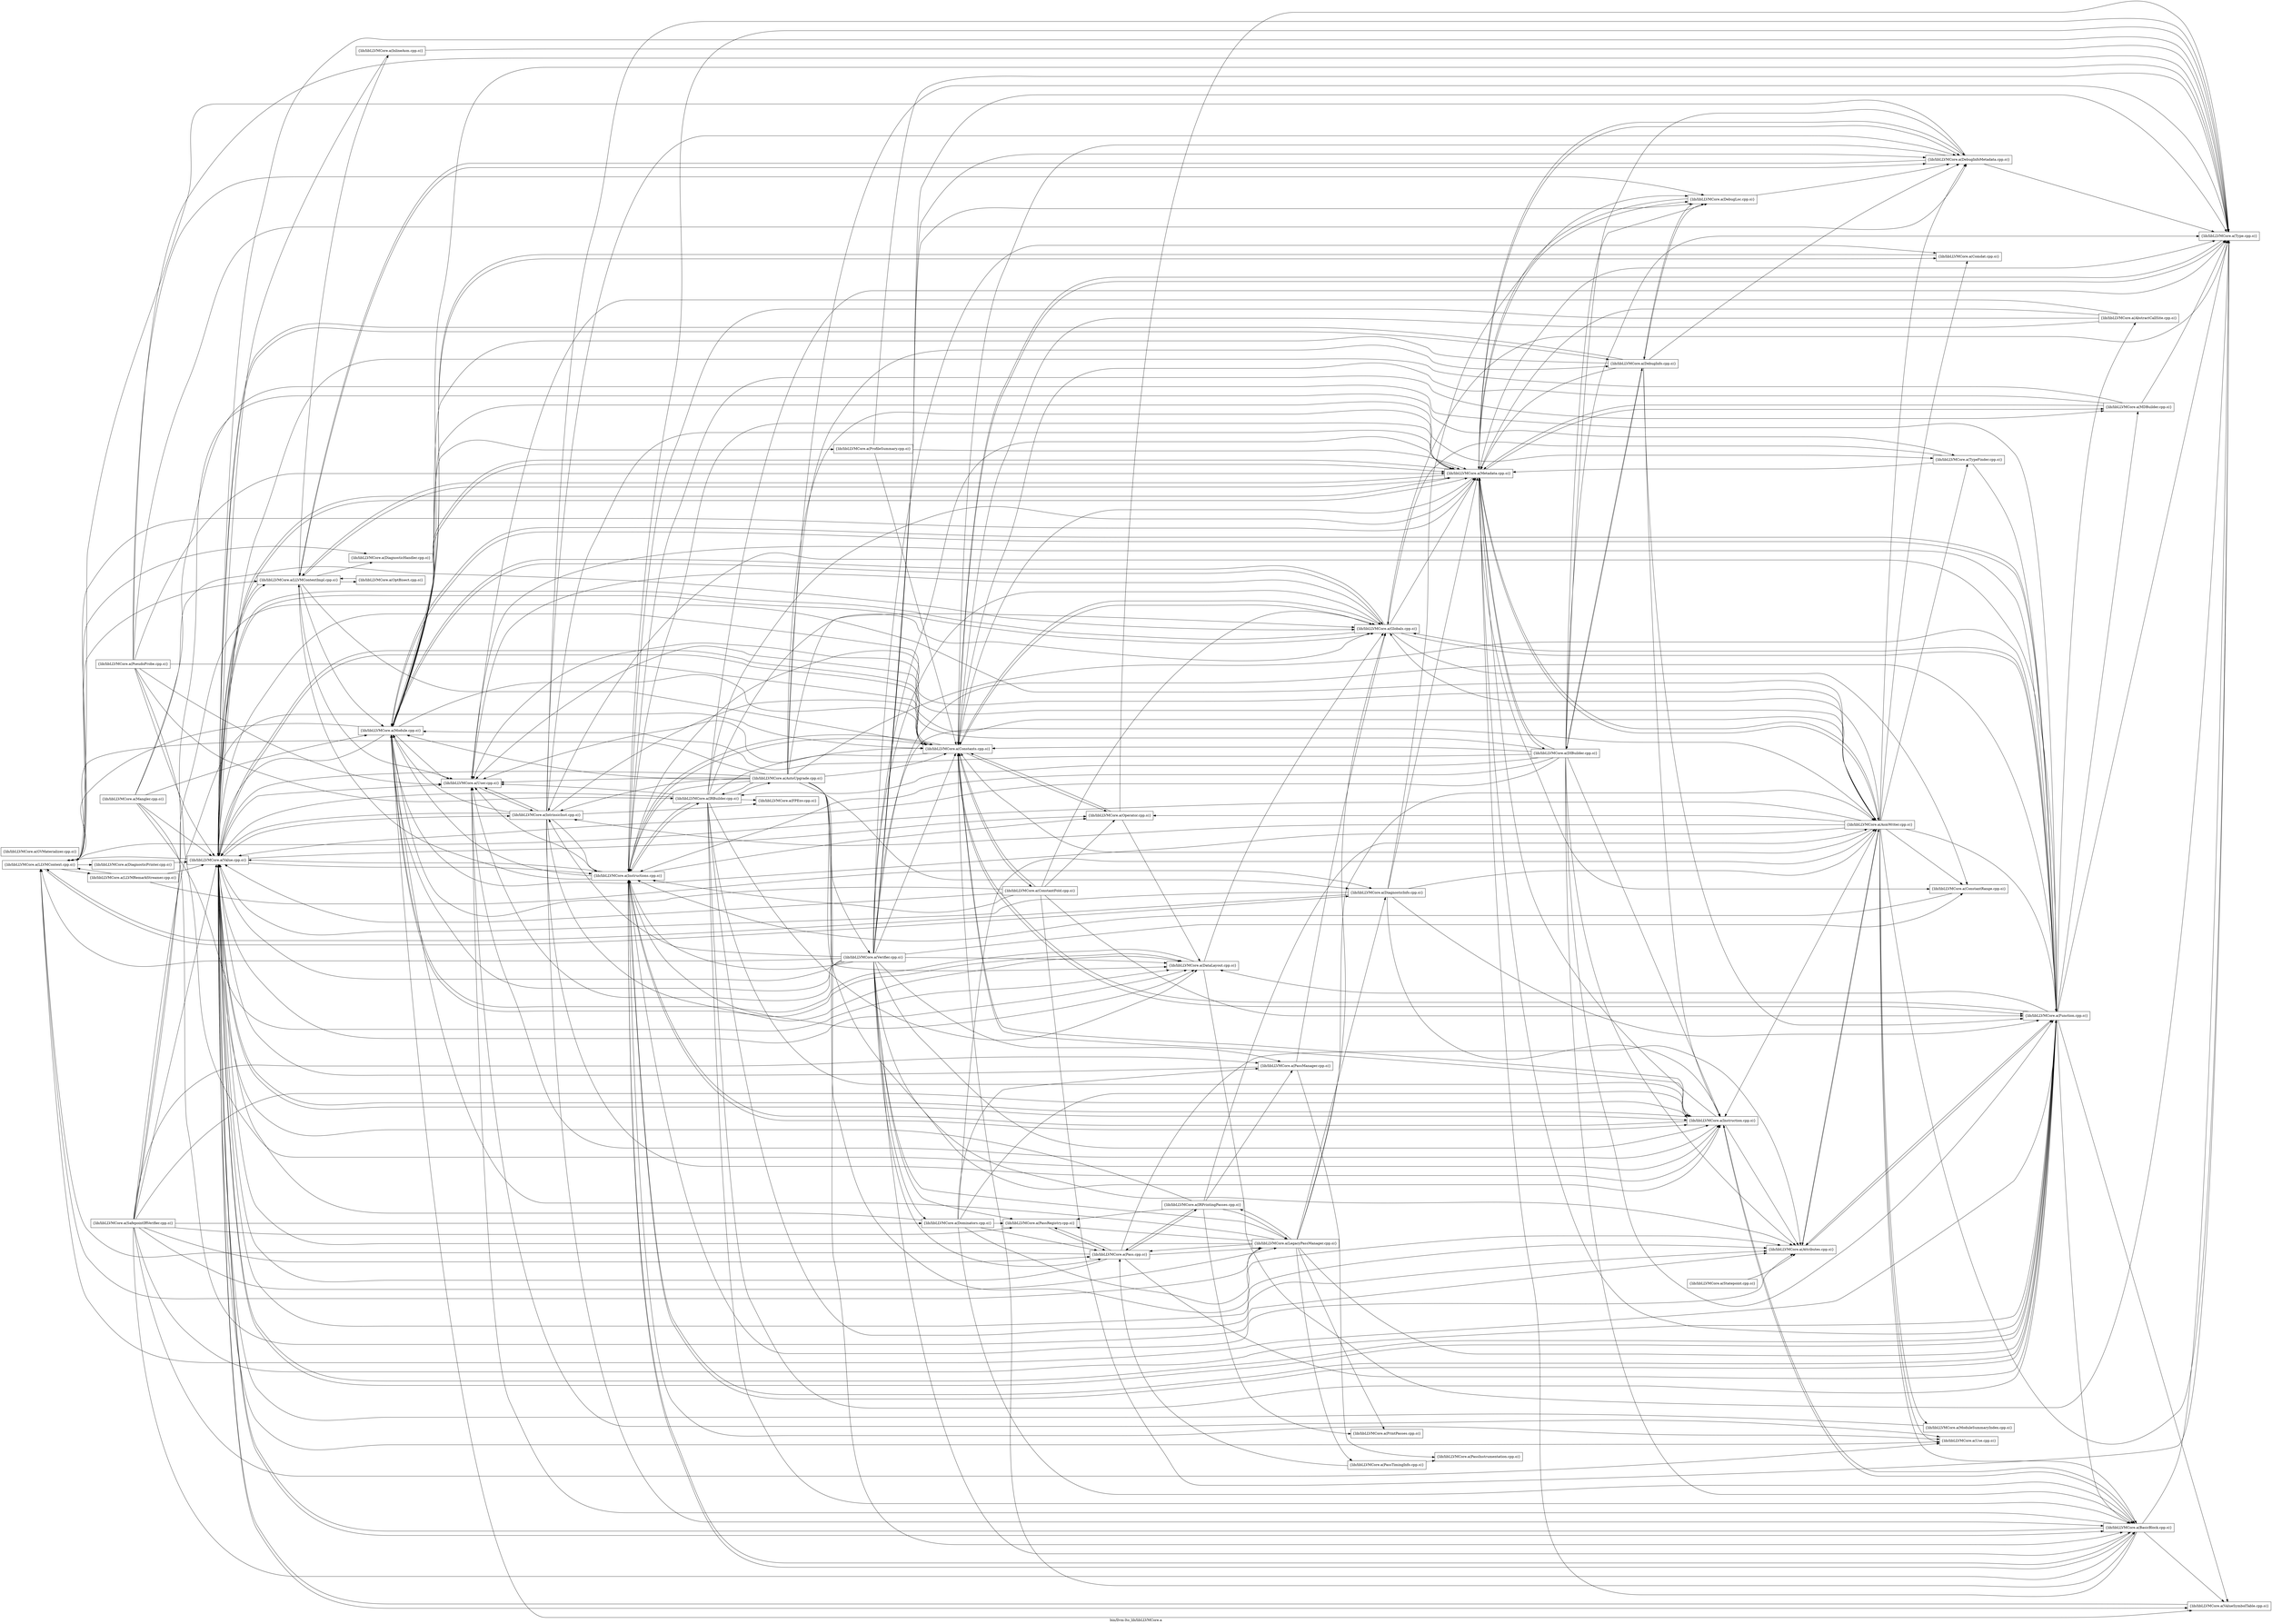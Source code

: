 digraph "bin/llvm-lto_lib/libLLVMCore.a" {
	label="bin/llvm-lto_lib/libLLVMCore.a";
	rankdir=LR;

	Node0x5570d98738b8 [shape=record,shape=box,group=0,label="{lib/libLLVMCore.a(DiagnosticHandler.cpp.o)}"];
	Node0x5570d9873fe8 [shape=record,shape=box,group=0,label="{lib/libLLVMCore.a(DiagnosticPrinter.cpp.o)}"];
	Node0x5570d9873fe8 -> Node0x5570d9880b08;
	Node0x5570d987a2a8 [shape=record,shape=box,group=0,label="{lib/libLLVMCore.a(LLVMContext.cpp.o)}"];
	Node0x5570d987a2a8 -> Node0x5570d98738b8;
	Node0x5570d987a2a8 -> Node0x5570d9873408;
	Node0x5570d987a2a8 -> Node0x5570d9873fe8;
	Node0x5570d987a2a8 -> Node0x5570d987bec8;
	Node0x5570d987a2a8 -> Node0x5570d987c6e8;
	Node0x5570d9875fc8 [shape=record,shape=box,group=0,label="{lib/libLLVMCore.a(Module.cpp.o)}"];
	Node0x5570d9875fc8 -> Node0x5570d987d4f8;
	Node0x5570d9875fc8 -> Node0x5570d987c5f8;
	Node0x5570d9875fc8 -> Node0x5570d987ff28;
	Node0x5570d9875fc8 -> Node0x5570d9874498;
	Node0x5570d9875fc8 -> Node0x5570d988ac98;
	Node0x5570d9875fc8 -> Node0x5570d987a2a8;
	Node0x5570d9875fc8 -> Node0x5570d98753e8;
	Node0x5570d9875fc8 -> Node0x5570d9888588;
	Node0x5570d9875fc8 -> Node0x5570d9888d58;
	Node0x5570d9875fc8 -> Node0x5570d9889118;
	Node0x5570d9875fc8 -> Node0x5570d988a068;
	Node0x5570d9875fc8 -> Node0x5570d9880b08;
	Node0x5570d9875fc8 -> Node0x5570d9880d38;
	Node0x5570d98818c8 [shape=record,shape=box,group=0,label="{lib/libLLVMCore.a(Verifier.cpp.o)}"];
	Node0x5570d98818c8 -> Node0x5570d987a2f8;
	Node0x5570d98818c8 -> Node0x5570d9879588;
	Node0x5570d98818c8 -> Node0x5570d987d7c8;
	Node0x5570d98818c8 -> Node0x5570d987d4f8;
	Node0x5570d98818c8 -> Node0x5570d987cd78;
	Node0x5570d98818c8 -> Node0x5570d987c5f8;
	Node0x5570d98818c8 -> Node0x5570d987ff28;
	Node0x5570d98818c8 -> Node0x5570d9871fb8;
	Node0x5570d98818c8 -> Node0x5570d9872c38;
	Node0x5570d98818c8 -> Node0x5570d9874bc8;
	Node0x5570d98818c8 -> Node0x5570d9874498;
	Node0x5570d98818c8 -> Node0x5570d988ac98;
	Node0x5570d98818c8 -> Node0x5570d9878a98;
	Node0x5570d98818c8 -> Node0x5570d98793a8;
	Node0x5570d98818c8 -> Node0x5570d987ae88;
	Node0x5570d98818c8 -> Node0x5570d987a2a8;
	Node0x5570d98818c8 -> Node0x5570d987b478;
	Node0x5570d98818c8 -> Node0x5570d98753e8;
	Node0x5570d98818c8 -> Node0x5570d9875fc8;
	Node0x5570d98818c8 -> Node0x5570d988c098;
	Node0x5570d98818c8 -> Node0x5570d988c7c8;
	Node0x5570d98818c8 -> Node0x5570d988ad88;
	Node0x5570d98818c8 -> Node0x5570d9888d58;
	Node0x5570d98818c8 -> Node0x5570d988a068;
	Node0x5570d98818c8 -> Node0x5570d9880b08;
	Node0x5570d987b478 [shape=record,shape=box,group=0,label="{lib/libLLVMCore.a(LegacyPassManager.cpp.o)}"];
	Node0x5570d987b478 -> Node0x5570d987a2f8;
	Node0x5570d987b478 -> Node0x5570d9873408;
	Node0x5570d987b478 -> Node0x5570d9874498;
	Node0x5570d987b478 -> Node0x5570d988ac98;
	Node0x5570d987b478 -> Node0x5570d9877cd8;
	Node0x5570d987b478 -> Node0x5570d987a2a8;
	Node0x5570d987b478 -> Node0x5570d9875fc8;
	Node0x5570d987b478 -> Node0x5570d988c098;
	Node0x5570d987b478 -> Node0x5570d988ad88;
	Node0x5570d987b478 -> Node0x5570d9887548;
	Node0x5570d987b478 -> Node0x5570d9887ea8;
	Node0x5570d987b478 -> Node0x5570d9880b08;
	Node0x5570d988c098 [shape=record,shape=box,group=0,label="{lib/libLLVMCore.a(Pass.cpp.o)}"];
	Node0x5570d988c098 -> Node0x5570d9879588;
	Node0x5570d988c098 -> Node0x5570d9874498;
	Node0x5570d988c098 -> Node0x5570d9877cd8;
	Node0x5570d988c098 -> Node0x5570d987a2a8;
	Node0x5570d988c098 -> Node0x5570d987b478;
	Node0x5570d988c098 -> Node0x5570d988ad88;
	Node0x5570d988c098 -> Node0x5570d9880b08;
	Node0x5570d9880b08 [shape=record,shape=box,group=0,label="{lib/libLLVMCore.a(Value.cpp.o)}"];
	Node0x5570d9880b08 -> Node0x5570d9879588;
	Node0x5570d9880b08 -> Node0x5570d987d7c8;
	Node0x5570d9880b08 -> Node0x5570d987c5f8;
	Node0x5570d9880b08 -> Node0x5570d987ff28;
	Node0x5570d9880b08 -> Node0x5570d9871338;
	Node0x5570d9880b08 -> Node0x5570d9874498;
	Node0x5570d9880b08 -> Node0x5570d988ac98;
	Node0x5570d9880b08 -> Node0x5570d9878a98;
	Node0x5570d9880b08 -> Node0x5570d98793a8;
	Node0x5570d9880b08 -> Node0x5570d987ae88;
	Node0x5570d9880b08 -> Node0x5570d987a2a8;
	Node0x5570d9880b08 -> Node0x5570d987bec8;
	Node0x5570d9880b08 -> Node0x5570d98753e8;
	Node0x5570d9880b08 -> Node0x5570d9873e58;
	Node0x5570d9880b08 -> Node0x5570d9888d58;
	Node0x5570d9880b08 -> Node0x5570d98898e8;
	Node0x5570d9880b08 -> Node0x5570d988a068;
	Node0x5570d9880b08 -> Node0x5570d9880d38;
	Node0x5570d9879588 [shape=record,shape=box,group=0,label="{lib/libLLVMCore.a(Attributes.cpp.o)}"];
	Node0x5570d9879588 -> Node0x5570d987a2f8;
	Node0x5570d9879588 -> Node0x5570d9874498;
	Node0x5570d987c5f8 [shape=record,shape=box,group=0,label="{lib/libLLVMCore.a(Constants.cpp.o)}"];
	Node0x5570d987c5f8 -> Node0x5570d987be28;
	Node0x5570d987c5f8 -> Node0x5570d9874498;
	Node0x5570d987c5f8 -> Node0x5570d988ac98;
	Node0x5570d987c5f8 -> Node0x5570d9878a98;
	Node0x5570d987c5f8 -> Node0x5570d98793a8;
	Node0x5570d987c5f8 -> Node0x5570d9873e58;
	Node0x5570d987c5f8 -> Node0x5570d9888d58;
	Node0x5570d987c5f8 -> Node0x5570d988a068;
	Node0x5570d987c5f8 -> Node0x5570d9880b08;
	Node0x5570d9872008 [shape=record,shape=box,group=0,label="{lib/libLLVMCore.a(Mangler.cpp.o)}"];
	Node0x5570d9872008 -> Node0x5570d9879588;
	Node0x5570d9872008 -> Node0x5570d987ff28;
	Node0x5570d9872008 -> Node0x5570d9874498;
	Node0x5570d9872008 -> Node0x5570d988ac98;
	Node0x5570d9872008 -> Node0x5570d9875fc8;
	Node0x5570d9872008 -> Node0x5570d9880b08;
	Node0x5570d98753e8 [shape=record,shape=box,group=0,label="{lib/libLLVMCore.a(Metadata.cpp.o)}"];
	Node0x5570d98753e8 -> Node0x5570d987a2f8;
	Node0x5570d98753e8 -> Node0x5570d987cd78;
	Node0x5570d98753e8 -> Node0x5570d987c5f8;
	Node0x5570d98753e8 -> Node0x5570d987b4c8;
	Node0x5570d98753e8 -> Node0x5570d9871fb8;
	Node0x5570d98753e8 -> Node0x5570d9872c38;
	Node0x5570d98753e8 -> Node0x5570d987a2a8;
	Node0x5570d98753e8 -> Node0x5570d987bec8;
	Node0x5570d98753e8 -> Node0x5570d98724b8;
	Node0x5570d98753e8 -> Node0x5570d9875fc8;
	Node0x5570d98753e8 -> Node0x5570d9888d58;
	Node0x5570d98753e8 -> Node0x5570d9880b08;
	Node0x5570d987ff28 [shape=record,shape=box,group=0,label="{lib/libLLVMCore.a(DataLayout.cpp.o)}"];
	Node0x5570d987ff28 -> Node0x5570d988ac98;
	Node0x5570d987ff28 -> Node0x5570d9875fc8;
	Node0x5570d987ff28 -> Node0x5570d9888d58;
	Node0x5570d9873408 [shape=record,shape=box,group=0,label="{lib/libLLVMCore.a(DiagnosticInfo.cpp.o)}"];
	Node0x5570d9873408 -> Node0x5570d987a2f8;
	Node0x5570d9873408 -> Node0x5570d9872c38;
	Node0x5570d9873408 -> Node0x5570d9874498;
	Node0x5570d9873408 -> Node0x5570d9878a98;
	Node0x5570d9873408 -> Node0x5570d987a2a8;
	Node0x5570d9873408 -> Node0x5570d98753e8;
	Node0x5570d9873408 -> Node0x5570d9880b08;
	Node0x5570d9874498 [shape=record,shape=box,group=0,label="{lib/libLLVMCore.a(Function.cpp.o)}"];
	Node0x5570d9874498 -> Node0x5570d9879588;
	Node0x5570d9874498 -> Node0x5570d987d7c8;
	Node0x5570d9874498 -> Node0x5570d987c5f8;
	Node0x5570d9874498 -> Node0x5570d987ff28;
	Node0x5570d9874498 -> Node0x5570d9875258;
	Node0x5570d9874498 -> Node0x5570d988ac98;
	Node0x5570d9874498 -> Node0x5570d98793a8;
	Node0x5570d9874498 -> Node0x5570d987ae88;
	Node0x5570d9874498 -> Node0x5570d987a2a8;
	Node0x5570d9874498 -> Node0x5570d98724b8;
	Node0x5570d9874498 -> Node0x5570d98753e8;
	Node0x5570d9874498 -> Node0x5570d9875fc8;
	Node0x5570d9874498 -> Node0x5570d9888d58;
	Node0x5570d9874498 -> Node0x5570d988a068;
	Node0x5570d9874498 -> Node0x5570d9880b08;
	Node0x5570d9874498 -> Node0x5570d9880d38;
	Node0x5570d988ac98 [shape=record,shape=box,group=0,label="{lib/libLLVMCore.a(Globals.cpp.o)}"];
	Node0x5570d988ac98 -> Node0x5570d987cd78;
	Node0x5570d988ac98 -> Node0x5570d987c5f8;
	Node0x5570d988ac98 -> Node0x5570d9874498;
	Node0x5570d988ac98 -> Node0x5570d98753e8;
	Node0x5570d988ac98 -> Node0x5570d9875fc8;
	Node0x5570d988ac98 -> Node0x5570d9888d58;
	Node0x5570d988ac98 -> Node0x5570d988a068;
	Node0x5570d988ac98 -> Node0x5570d9880b08;
	Node0x5570d9878368 [shape=record,shape=box,group=0,label="{lib/libLLVMCore.a(IRBuilder.cpp.o)}"];
	Node0x5570d9878368 -> Node0x5570d9879588;
	Node0x5570d9878368 -> Node0x5570d98793f8;
	Node0x5570d9878368 -> Node0x5570d987d7c8;
	Node0x5570d9878368 -> Node0x5570d987c5f8;
	Node0x5570d9878368 -> Node0x5570d987ff28;
	Node0x5570d9878368 -> Node0x5570d9874498;
	Node0x5570d9878368 -> Node0x5570d988ac98;
	Node0x5570d9878368 -> Node0x5570d9878958;
	Node0x5570d9878368 -> Node0x5570d9878a98;
	Node0x5570d9878368 -> Node0x5570d98793a8;
	Node0x5570d9878368 -> Node0x5570d98753e8;
	Node0x5570d9878368 -> Node0x5570d9888d58;
	Node0x5570d9878368 -> Node0x5570d988a068;
	Node0x5570d9878368 -> Node0x5570d9880b08;
	Node0x5570d9879718 [shape=record,shape=box,group=0,label="{lib/libLLVMCore.a(InlineAsm.cpp.o)}"];
	Node0x5570d9879718 -> Node0x5570d9888d58;
	Node0x5570d9879718 -> Node0x5570d9880b08;
	Node0x5570d9878a98 [shape=record,shape=box,group=0,label="{lib/libLLVMCore.a(Instruction.cpp.o)}"];
	Node0x5570d9878a98 -> Node0x5570d9879588;
	Node0x5570d9878a98 -> Node0x5570d987d7c8;
	Node0x5570d9878a98 -> Node0x5570d987c5f8;
	Node0x5570d9878a98 -> Node0x5570d98793a8;
	Node0x5570d9878a98 -> Node0x5570d98753e8;
	Node0x5570d9878a98 -> Node0x5570d988a068;
	Node0x5570d9878a98 -> Node0x5570d9880b08;
	Node0x5570d98793a8 [shape=record,shape=box,group=0,label="{lib/libLLVMCore.a(Instructions.cpp.o)}"];
	Node0x5570d98793a8 -> Node0x5570d9879588;
	Node0x5570d98793a8 -> Node0x5570d987d7c8;
	Node0x5570d98793a8 -> Node0x5570d987c5f8;
	Node0x5570d98793a8 -> Node0x5570d987ff28;
	Node0x5570d98793a8 -> Node0x5570d9874498;
	Node0x5570d98793a8 -> Node0x5570d9878368;
	Node0x5570d98793a8 -> Node0x5570d9878a98;
	Node0x5570d98793a8 -> Node0x5570d987bec8;
	Node0x5570d98793a8 -> Node0x5570d98724b8;
	Node0x5570d98793a8 -> Node0x5570d98753e8;
	Node0x5570d98793a8 -> Node0x5570d9875fc8;
	Node0x5570d98793a8 -> Node0x5570d9873e58;
	Node0x5570d98793a8 -> Node0x5570d9888d58;
	Node0x5570d98793a8 -> Node0x5570d98898e8;
	Node0x5570d98793a8 -> Node0x5570d988a068;
	Node0x5570d98793a8 -> Node0x5570d9880b08;
	Node0x5570d9888d58 [shape=record,shape=box,group=0,label="{lib/libLLVMCore.a(Type.cpp.o)}"];
	Node0x5570d9888d58 -> Node0x5570d987c5f8;
	Node0x5570d988a068 [shape=record,shape=box,group=0,label="{lib/libLLVMCore.a(User.cpp.o)}"];
	Node0x5570d988a068 -> Node0x5570d987ae88;
	Node0x5570d988a068 -> Node0x5570d98898e8;
	Node0x5570d987d7c8 [shape=record,shape=box,group=0,label="{lib/libLLVMCore.a(BasicBlock.cpp.o)}"];
	Node0x5570d987d7c8 -> Node0x5570d987c5f8;
	Node0x5570d987d7c8 -> Node0x5570d9878a98;
	Node0x5570d987d7c8 -> Node0x5570d98793a8;
	Node0x5570d987d7c8 -> Node0x5570d98753e8;
	Node0x5570d987d7c8 -> Node0x5570d9888d58;
	Node0x5570d987d7c8 -> Node0x5570d988a068;
	Node0x5570d987d7c8 -> Node0x5570d9880b08;
	Node0x5570d987d7c8 -> Node0x5570d9880d38;
	Node0x5570d987ae88 [shape=record,shape=box,group=0,label="{lib/libLLVMCore.a(IntrinsicInst.cpp.o)}"];
	Node0x5570d987ae88 -> Node0x5570d987d7c8;
	Node0x5570d987ae88 -> Node0x5570d987c5f8;
	Node0x5570d987ae88 -> Node0x5570d987ff28;
	Node0x5570d987ae88 -> Node0x5570d9871fb8;
	Node0x5570d987ae88 -> Node0x5570d9878958;
	Node0x5570d987ae88 -> Node0x5570d9878a98;
	Node0x5570d987ae88 -> Node0x5570d98793a8;
	Node0x5570d987ae88 -> Node0x5570d98753e8;
	Node0x5570d987ae88 -> Node0x5570d9875fc8;
	Node0x5570d987ae88 -> Node0x5570d9888d58;
	Node0x5570d987ae88 -> Node0x5570d988a068;
	Node0x5570d987ae88 -> Node0x5570d9880b08;
	Node0x5570d9873e58 [shape=record,shape=box,group=0,label="{lib/libLLVMCore.a(Operator.cpp.o)}"];
	Node0x5570d9873e58 -> Node0x5570d987c5f8;
	Node0x5570d9873e58 -> Node0x5570d987ff28;
	Node0x5570d9873e58 -> Node0x5570d9888d58;
	Node0x5570d9871fb8 [shape=record,shape=box,group=0,label="{lib/libLLVMCore.a(DebugInfoMetadata.cpp.o)}"];
	Node0x5570d9871fb8 -> Node0x5570d987c5f8;
	Node0x5570d9871fb8 -> Node0x5570d987a2a8;
	Node0x5570d9871fb8 -> Node0x5570d987bec8;
	Node0x5570d9871fb8 -> Node0x5570d98753e8;
	Node0x5570d9871fb8 -> Node0x5570d9888d58;
	Node0x5570d987cd78 [shape=record,shape=box,group=0,label="{lib/libLLVMCore.a(ConstantRange.cpp.o)}"];
	Node0x5570d987cd78 -> Node0x5570d98793a8;
	Node0x5570d988ad88 [shape=record,shape=box,group=0,label="{lib/libLLVMCore.a(PassRegistry.cpp.o)}"];
	Node0x5570d988ad88 -> Node0x5570d988c098;
	Node0x5570d9872c38 [shape=record,shape=box,group=0,label="{lib/libLLVMCore.a(DebugLoc.cpp.o)}"];
	Node0x5570d9872c38 -> Node0x5570d9871338;
	Node0x5570d9872c38 -> Node0x5570d9871fb8;
	Node0x5570d9872c38 -> Node0x5570d98753e8;
	Node0x5570d9874bc8 [shape=record,shape=box,group=0,label="{lib/libLLVMCore.a(Dominators.cpp.o)}"];
	Node0x5570d9874bc8 -> Node0x5570d987a2f8;
	Node0x5570d9874bc8 -> Node0x5570d987d7c8;
	Node0x5570d9874bc8 -> Node0x5570d9878a98;
	Node0x5570d9874bc8 -> Node0x5570d987b478;
	Node0x5570d9874bc8 -> Node0x5570d988c098;
	Node0x5570d9874bc8 -> Node0x5570d988c7c8;
	Node0x5570d9874bc8 -> Node0x5570d988ad88;
	Node0x5570d9874bc8 -> Node0x5570d9880b08;
	Node0x5570d98898e8 [shape=record,shape=box,group=0,label="{lib/libLLVMCore.a(Use.cpp.o)}"];
	Node0x5570d98793f8 [shape=record,shape=box,group=0,label="{lib/libLLVMCore.a(AutoUpgrade.cpp.o)}"];
	Node0x5570d98793f8 -> Node0x5570d9879588;
	Node0x5570d98793f8 -> Node0x5570d987d7c8;
	Node0x5570d98793f8 -> Node0x5570d987c5f8;
	Node0x5570d98793f8 -> Node0x5570d987ff28;
	Node0x5570d98793f8 -> Node0x5570d9871338;
	Node0x5570d98793f8 -> Node0x5570d9873408;
	Node0x5570d98793f8 -> Node0x5570d9874498;
	Node0x5570d98793f8 -> Node0x5570d988ac98;
	Node0x5570d98793f8 -> Node0x5570d9878368;
	Node0x5570d98793f8 -> Node0x5570d9878a98;
	Node0x5570d98793f8 -> Node0x5570d98793a8;
	Node0x5570d98793f8 -> Node0x5570d987ae88;
	Node0x5570d98793f8 -> Node0x5570d987a2a8;
	Node0x5570d98793f8 -> Node0x5570d98753e8;
	Node0x5570d98793f8 -> Node0x5570d9875fc8;
	Node0x5570d98793f8 -> Node0x5570d9888d58;
	Node0x5570d98793f8 -> Node0x5570d988a068;
	Node0x5570d98793f8 -> Node0x5570d9880b08;
	Node0x5570d98793f8 -> Node0x5570d98818c8;
	Node0x5570d9871338 [shape=record,shape=box,group=0,label="{lib/libLLVMCore.a(DebugInfo.cpp.o)}"];
	Node0x5570d9871338 -> Node0x5570d987b4c8;
	Node0x5570d9871338 -> Node0x5570d9871fb8;
	Node0x5570d9871338 -> Node0x5570d9872c38;
	Node0x5570d9871338 -> Node0x5570d9874498;
	Node0x5570d9871338 -> Node0x5570d9878a98;
	Node0x5570d9871338 -> Node0x5570d98753e8;
	Node0x5570d9871338 -> Node0x5570d9875fc8;
	Node0x5570d9871338 -> Node0x5570d9880b08;
	Node0x5570d9875ed8 [shape=record,shape=box,group=0,label="{lib/libLLVMCore.a(GVMaterializer.cpp.o)}"];
	Node0x5570d9875898 [shape=record,shape=box,group=0,label="{lib/libLLVMCore.a(ModuleSummaryIndex.cpp.o)}"];
	Node0x5570d9875898 -> Node0x5570d9880b08;
	Node0x5570d987d4f8 [shape=record,shape=box,group=0,label="{lib/libLLVMCore.a(Comdat.cpp.o)}"];
	Node0x5570d987d4f8 -> Node0x5570d9875fc8;
	Node0x5570d987a2f8 [shape=record,shape=box,group=0,label="{lib/libLLVMCore.a(AsmWriter.cpp.o)}"];
	Node0x5570d987a2f8 -> Node0x5570d9879588;
	Node0x5570d987a2f8 -> Node0x5570d987d7c8;
	Node0x5570d987a2f8 -> Node0x5570d987d4f8;
	Node0x5570d987a2f8 -> Node0x5570d987cd78;
	Node0x5570d987a2f8 -> Node0x5570d987c5f8;
	Node0x5570d987a2f8 -> Node0x5570d9871fb8;
	Node0x5570d987a2f8 -> Node0x5570d9874498;
	Node0x5570d987a2f8 -> Node0x5570d988ac98;
	Node0x5570d987a2f8 -> Node0x5570d9878a98;
	Node0x5570d987a2f8 -> Node0x5570d98793a8;
	Node0x5570d987a2f8 -> Node0x5570d987ae88;
	Node0x5570d987a2f8 -> Node0x5570d987a2a8;
	Node0x5570d987a2f8 -> Node0x5570d98753e8;
	Node0x5570d987a2f8 -> Node0x5570d9875fc8;
	Node0x5570d987a2f8 -> Node0x5570d9875898;
	Node0x5570d987a2f8 -> Node0x5570d9873e58;
	Node0x5570d987a2f8 -> Node0x5570d9888d58;
	Node0x5570d987a2f8 -> Node0x5570d9889118;
	Node0x5570d987a2f8 -> Node0x5570d98898e8;
	Node0x5570d987a2f8 -> Node0x5570d988a068;
	Node0x5570d987a2f8 -> Node0x5570d9880b08;
	Node0x5570d9887ea8 [shape=record,shape=box,group=0,label="{lib/libLLVMCore.a(PrintPasses.cpp.o)}"];
	Node0x5570d9877cd8 [shape=record,shape=box,group=0,label="{lib/libLLVMCore.a(IRPrintingPasses.cpp.o)}"];
	Node0x5570d9877cd8 -> Node0x5570d987a2f8;
	Node0x5570d9877cd8 -> Node0x5570d987b478;
	Node0x5570d9877cd8 -> Node0x5570d988c098;
	Node0x5570d9877cd8 -> Node0x5570d988c7c8;
	Node0x5570d9877cd8 -> Node0x5570d988ad88;
	Node0x5570d9877cd8 -> Node0x5570d9887ea8;
	Node0x5570d9877cd8 -> Node0x5570d9880b08;
	Node0x5570d9887548 [shape=record,shape=box,group=0,label="{lib/libLLVMCore.a(PassTimingInfo.cpp.o)}"];
	Node0x5570d9887548 -> Node0x5570d988c098;
	Node0x5570d9887548 -> Node0x5570d988baa8;
	Node0x5570d98724b8 [shape=record,shape=box,group=0,label="{lib/libLLVMCore.a(MDBuilder.cpp.o)}"];
	Node0x5570d98724b8 -> Node0x5570d987c5f8;
	Node0x5570d98724b8 -> Node0x5570d98753e8;
	Node0x5570d98724b8 -> Node0x5570d9888d58;
	Node0x5570d98724b8 -> Node0x5570d9880b08;
	Node0x5570d988c7c8 [shape=record,shape=box,group=0,label="{lib/libLLVMCore.a(PassManager.cpp.o)}"];
	Node0x5570d988c7c8 -> Node0x5570d988ac98;
	Node0x5570d988c7c8 -> Node0x5570d988baa8;
	Node0x5570d988c7c8 -> Node0x5570d9880b08;
	Node0x5570d987b4c8 [shape=record,shape=box,group=0,label="{lib/libLLVMCore.a(DIBuilder.cpp.o)}"];
	Node0x5570d987b4c8 -> Node0x5570d9879588;
	Node0x5570d987b4c8 -> Node0x5570d987d7c8;
	Node0x5570d987b4c8 -> Node0x5570d987c5f8;
	Node0x5570d987b4c8 -> Node0x5570d9871338;
	Node0x5570d987b4c8 -> Node0x5570d9871fb8;
	Node0x5570d987b4c8 -> Node0x5570d9872c38;
	Node0x5570d987b4c8 -> Node0x5570d9874498;
	Node0x5570d987b4c8 -> Node0x5570d9878368;
	Node0x5570d987b4c8 -> Node0x5570d9878a98;
	Node0x5570d987b4c8 -> Node0x5570d98793a8;
	Node0x5570d987b4c8 -> Node0x5570d98753e8;
	Node0x5570d987b4c8 -> Node0x5570d9875fc8;
	Node0x5570d987b4c8 -> Node0x5570d9888d58;
	Node0x5570d987b4c8 -> Node0x5570d988a068;
	Node0x5570d987b4c8 -> Node0x5570d9880b08;
	Node0x5570d9889118 [shape=record,shape=box,group=0,label="{lib/libLLVMCore.a(TypeFinder.cpp.o)}"];
	Node0x5570d9889118 -> Node0x5570d9874498;
	Node0x5570d9889118 -> Node0x5570d988ac98;
	Node0x5570d9889118 -> Node0x5570d98753e8;
	Node0x5570d9880d38 [shape=record,shape=box,group=0,label="{lib/libLLVMCore.a(ValueSymbolTable.cpp.o)}"];
	Node0x5570d9880d38 -> Node0x5570d9880b08;
	Node0x5570d987be28 [shape=record,shape=box,group=0,label="{lib/libLLVMCore.a(ConstantFold.cpp.o)}"];
	Node0x5570d987be28 -> Node0x5570d987c5f8;
	Node0x5570d987be28 -> Node0x5570d9874498;
	Node0x5570d987be28 -> Node0x5570d988ac98;
	Node0x5570d987be28 -> Node0x5570d98793a8;
	Node0x5570d987be28 -> Node0x5570d9875fc8;
	Node0x5570d987be28 -> Node0x5570d9873e58;
	Node0x5570d987be28 -> Node0x5570d9888d58;
	Node0x5570d987be28 -> Node0x5570d9880b08;
	Node0x5570d987bec8 [shape=record,shape=box,group=0,label="{lib/libLLVMCore.a(LLVMContextImpl.cpp.o)}"];
	Node0x5570d987bec8 -> Node0x5570d987c5f8;
	Node0x5570d987bec8 -> Node0x5570d9871fb8;
	Node0x5570d987bec8 -> Node0x5570d98738b8;
	Node0x5570d987bec8 -> Node0x5570d9879718;
	Node0x5570d987bec8 -> Node0x5570d98753e8;
	Node0x5570d987bec8 -> Node0x5570d9875fc8;
	Node0x5570d987bec8 -> Node0x5570d9874ad8;
	Node0x5570d987bec8 -> Node0x5570d988a068;
	Node0x5570d987bec8 -> Node0x5570d9880b08;
	Node0x5570d9875258 [shape=record,shape=box,group=0,label="{lib/libLLVMCore.a(AbstractCallSite.cpp.o)}"];
	Node0x5570d9875258 -> Node0x5570d987c5f8;
	Node0x5570d9875258 -> Node0x5570d98793a8;
	Node0x5570d9875258 -> Node0x5570d98753e8;
	Node0x5570d9875258 -> Node0x5570d988a068;
	Node0x5570d9878958 [shape=record,shape=box,group=0,label="{lib/libLLVMCore.a(FPEnv.cpp.o)}"];
	Node0x5570d987c6e8 [shape=record,shape=box,group=0,label="{lib/libLLVMCore.a(LLVMRemarkStreamer.cpp.o)}"];
	Node0x5570d987c6e8 -> Node0x5570d9873408;
	Node0x5570d987c6e8 -> Node0x5570d987a2a8;
	Node0x5570d987c6e8 -> Node0x5570d9880b08;
	Node0x5570d9874ad8 [shape=record,shape=box,group=0,label="{lib/libLLVMCore.a(OptBisect.cpp.o)}"];
	Node0x5570d9874ad8 -> Node0x5570d987bec8;
	Node0x5570d9888588 [shape=record,shape=box,group=0,label="{lib/libLLVMCore.a(ProfileSummary.cpp.o)}"];
	Node0x5570d9888588 -> Node0x5570d987c5f8;
	Node0x5570d9888588 -> Node0x5570d98753e8;
	Node0x5570d9888588 -> Node0x5570d9888d58;
	Node0x5570d988baa8 [shape=record,shape=box,group=0,label="{lib/libLLVMCore.a(PassInstrumentation.cpp.o)}"];
	Node0x5570d98814b8 [shape=record,shape=box,group=0,label="{lib/libLLVMCore.a(Statepoint.cpp.o)}"];
	Node0x5570d98814b8 -> Node0x5570d9879588;
	Node0x5570d9891b38 [shape=record,shape=box,group=0,label="{lib/libLLVMCore.a(SafepointIRVerifier.cpp.o)}"];
	Node0x5570d9891b38 -> Node0x5570d987a2f8;
	Node0x5570d9891b38 -> Node0x5570d987d7c8;
	Node0x5570d9891b38 -> Node0x5570d987c5f8;
	Node0x5570d9891b38 -> Node0x5570d9874bc8;
	Node0x5570d9891b38 -> Node0x5570d9874498;
	Node0x5570d9891b38 -> Node0x5570d9878a98;
	Node0x5570d9891b38 -> Node0x5570d987b478;
	Node0x5570d9891b38 -> Node0x5570d988c098;
	Node0x5570d9891b38 -> Node0x5570d988c7c8;
	Node0x5570d9891b38 -> Node0x5570d988ad88;
	Node0x5570d9891b38 -> Node0x5570d9889118;
	Node0x5570d9891b38 -> Node0x5570d98898e8;
	Node0x5570d9891b38 -> Node0x5570d9880b08;
	Node0x5570d987da48 [shape=record,shape=box,group=0,label="{lib/libLLVMCore.a(PseudoProbe.cpp.o)}"];
	Node0x5570d987da48 -> Node0x5570d987c5f8;
	Node0x5570d987da48 -> Node0x5570d9871fb8;
	Node0x5570d987da48 -> Node0x5570d9872c38;
	Node0x5570d987da48 -> Node0x5570d9878368;
	Node0x5570d987da48 -> Node0x5570d9878a98;
	Node0x5570d987da48 -> Node0x5570d98753e8;
	Node0x5570d987da48 -> Node0x5570d9888d58;
	Node0x5570d987da48 -> Node0x5570d988a068;
	Node0x5570d987da48 -> Node0x5570d9880b08;
}
